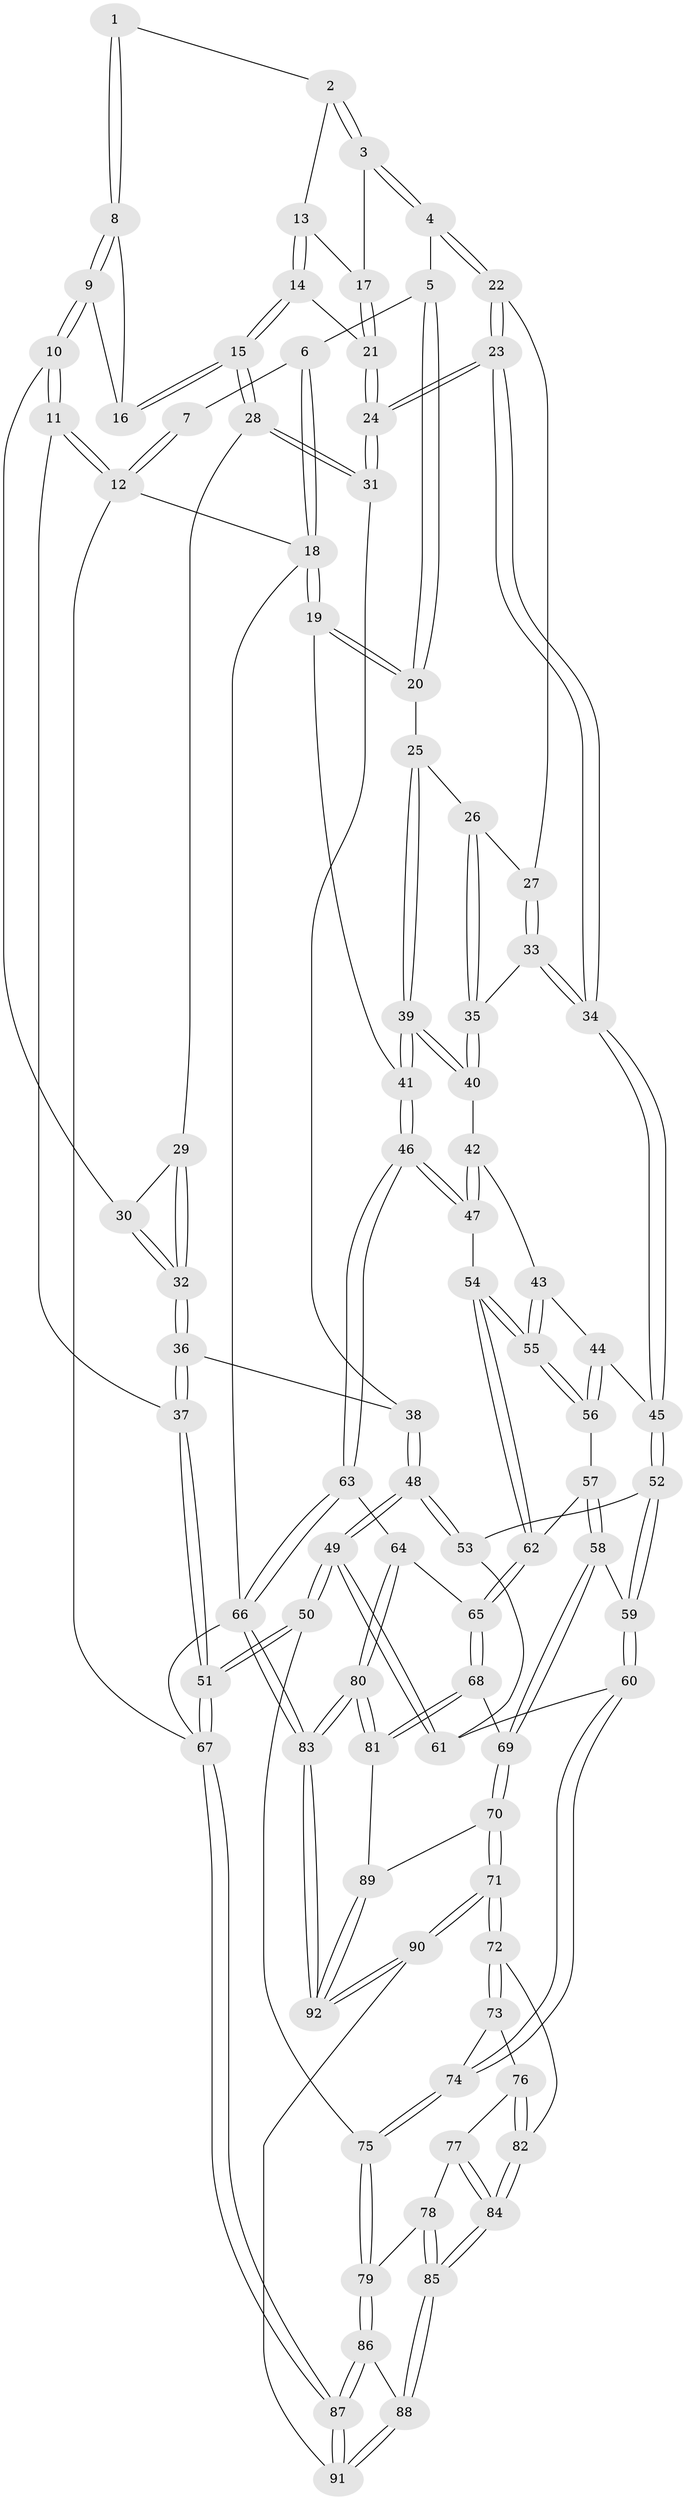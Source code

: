 // Generated by graph-tools (version 1.1) at 2025/51/03/09/25 03:51:09]
// undirected, 92 vertices, 227 edges
graph export_dot {
graph [start="1"]
  node [color=gray90,style=filled];
  1 [pos="+0.19697790523066183+0.026285823292851913"];
  2 [pos="+0.24563677910956463+0.0470846427657969"];
  3 [pos="+0.49139470048858114+0.05727157239198068"];
  4 [pos="+0.529707304677276+0.03602790773616394"];
  5 [pos="+0.6176787382952863+0"];
  6 [pos="+0.6292003937064236+0"];
  7 [pos="+0.13344845281620304+0"];
  8 [pos="+0.18136851384742034+0.06076467209125388"];
  9 [pos="+0+0.13930733436836076"];
  10 [pos="+0+0.14815153262722378"];
  11 [pos="+0+0.043954522252554286"];
  12 [pos="+0+0"];
  13 [pos="+0.288091368096278+0.14471243971214634"];
  14 [pos="+0.23215828550016857+0.19905508810380879"];
  15 [pos="+0.2225854886379659+0.204884232395828"];
  16 [pos="+0.19921681551893997+0.16307177285955302"];
  17 [pos="+0.4493852185555815+0.09472012209381368"];
  18 [pos="+1+0"];
  19 [pos="+1+0.10576044322446021"];
  20 [pos="+0.7426818395282814+0.1496697934242475"];
  21 [pos="+0.38167104480263164+0.20865228592626003"];
  22 [pos="+0.5345663981584183+0.16116560119366918"];
  23 [pos="+0.38396737181704677+0.42203682626621836"];
  24 [pos="+0.33954779493572634+0.3831232402882949"];
  25 [pos="+0.7662473190244751+0.2116525763081892"];
  26 [pos="+0.6427645741018662+0.27470855607417627"];
  27 [pos="+0.564752644437673+0.24132682108212225"];
  28 [pos="+0.21657813160963735+0.22953644016652067"];
  29 [pos="+0.1249588758564038+0.23418306205144063"];
  30 [pos="+0+0.169774988968206"];
  31 [pos="+0.26155425288741246+0.3554401346351686"];
  32 [pos="+0.08771150143349792+0.3604456896553354"];
  33 [pos="+0.5631062231967023+0.36955212712033497"];
  34 [pos="+0.39487346068328677+0.4378317468074247"];
  35 [pos="+0.6544375082540104+0.39514784537008363"];
  36 [pos="+0.09275197079186695+0.3856685549038473"];
  37 [pos="+0+0.45227964212220045"];
  38 [pos="+0.14143532670288203+0.4063847554523387"];
  39 [pos="+0.8484527802826598+0.3374039936439015"];
  40 [pos="+0.670101864929268+0.4037832715010311"];
  41 [pos="+1+0.41553744712443275"];
  42 [pos="+0.6700846882737788+0.40388742709329317"];
  43 [pos="+0.596258725854809+0.5085112097738945"];
  44 [pos="+0.4779615321606449+0.5137491519526023"];
  45 [pos="+0.3960545816068828+0.45157371505315275"];
  46 [pos="+1+0.5094957576408684"];
  47 [pos="+0.7122580616400467+0.5716073112817895"];
  48 [pos="+0.13058689641999038+0.6179557134237839"];
  49 [pos="+0.09344711533484273+0.6652314205792006"];
  50 [pos="+0.07848431625486302+0.6778942060237823"];
  51 [pos="+0+0.6896733887170261"];
  52 [pos="+0.3614808318362415+0.513990814431887"];
  53 [pos="+0.2757870727263034+0.5684394283257691"];
  54 [pos="+0.6680077891514196+0.6154986680814248"];
  55 [pos="+0.6596877974747026+0.6079558706645042"];
  56 [pos="+0.5013637761832319+0.5593874000218451"];
  57 [pos="+0.5090257779933814+0.6124471316405146"];
  58 [pos="+0.5009702780307284+0.6893105467772077"];
  59 [pos="+0.39279692443603553+0.6576200295642605"];
  60 [pos="+0.3449830258402492+0.7259440617730526"];
  61 [pos="+0.31519192479929486+0.7064953239752644"];
  62 [pos="+0.665714385891169+0.6302817402588503"];
  63 [pos="+1+0.5834734127099501"];
  64 [pos="+0.8716045539244706+0.7183066835712446"];
  65 [pos="+0.664000743381606+0.7043510019682229"];
  66 [pos="+1+1"];
  67 [pos="+0+1"];
  68 [pos="+0.6145916524694429+0.7685447416394973"];
  69 [pos="+0.5701746229873466+0.7949112075450987"];
  70 [pos="+0.5627035402758659+0.8082422480172128"];
  71 [pos="+0.5479021818451388+0.8268892125524405"];
  72 [pos="+0.4824016618292261+0.8243399202558761"];
  73 [pos="+0.35029257496161786+0.7612690768646794"];
  74 [pos="+0.34759531819995715+0.7559161604279527"];
  75 [pos="+0.15183218500245468+0.7823088483435047"];
  76 [pos="+0.32345769776957656+0.8141586880391595"];
  77 [pos="+0.2668688829236505+0.8373322174362862"];
  78 [pos="+0.1756860558603086+0.8060982655560891"];
  79 [pos="+0.15555770853515288+0.7923190307281537"];
  80 [pos="+0.8196352166116195+0.8762688301543182"];
  81 [pos="+0.814953242510936+0.8764693380752321"];
  82 [pos="+0.3480717807580561+0.9111180699980387"];
  83 [pos="+1+1"];
  84 [pos="+0.3049697594166241+0.9926736359720798"];
  85 [pos="+0.3003418706368217+1"];
  86 [pos="+0.14608439135483983+0.8386139852014359"];
  87 [pos="+0+1"];
  88 [pos="+0.29429782257010834+1"];
  89 [pos="+0.7328010702927166+0.9300869883673452"];
  90 [pos="+0.5466750380027741+1"];
  91 [pos="+0.2910693791264301+1"];
  92 [pos="+0.5778868454120497+1"];
  1 -- 2;
  1 -- 8;
  1 -- 8;
  2 -- 3;
  2 -- 3;
  2 -- 13;
  3 -- 4;
  3 -- 4;
  3 -- 17;
  4 -- 5;
  4 -- 22;
  4 -- 22;
  5 -- 6;
  5 -- 20;
  5 -- 20;
  6 -- 7;
  6 -- 18;
  6 -- 18;
  7 -- 12;
  7 -- 12;
  8 -- 9;
  8 -- 9;
  8 -- 16;
  9 -- 10;
  9 -- 10;
  9 -- 16;
  10 -- 11;
  10 -- 11;
  10 -- 30;
  11 -- 12;
  11 -- 12;
  11 -- 37;
  12 -- 18;
  12 -- 67;
  13 -- 14;
  13 -- 14;
  13 -- 17;
  14 -- 15;
  14 -- 15;
  14 -- 21;
  15 -- 16;
  15 -- 16;
  15 -- 28;
  15 -- 28;
  17 -- 21;
  17 -- 21;
  18 -- 19;
  18 -- 19;
  18 -- 66;
  19 -- 20;
  19 -- 20;
  19 -- 41;
  20 -- 25;
  21 -- 24;
  21 -- 24;
  22 -- 23;
  22 -- 23;
  22 -- 27;
  23 -- 24;
  23 -- 24;
  23 -- 34;
  23 -- 34;
  24 -- 31;
  24 -- 31;
  25 -- 26;
  25 -- 39;
  25 -- 39;
  26 -- 27;
  26 -- 35;
  26 -- 35;
  27 -- 33;
  27 -- 33;
  28 -- 29;
  28 -- 31;
  28 -- 31;
  29 -- 30;
  29 -- 32;
  29 -- 32;
  30 -- 32;
  30 -- 32;
  31 -- 38;
  32 -- 36;
  32 -- 36;
  33 -- 34;
  33 -- 34;
  33 -- 35;
  34 -- 45;
  34 -- 45;
  35 -- 40;
  35 -- 40;
  36 -- 37;
  36 -- 37;
  36 -- 38;
  37 -- 51;
  37 -- 51;
  38 -- 48;
  38 -- 48;
  39 -- 40;
  39 -- 40;
  39 -- 41;
  39 -- 41;
  40 -- 42;
  41 -- 46;
  41 -- 46;
  42 -- 43;
  42 -- 47;
  42 -- 47;
  43 -- 44;
  43 -- 55;
  43 -- 55;
  44 -- 45;
  44 -- 56;
  44 -- 56;
  45 -- 52;
  45 -- 52;
  46 -- 47;
  46 -- 47;
  46 -- 63;
  46 -- 63;
  47 -- 54;
  48 -- 49;
  48 -- 49;
  48 -- 53;
  48 -- 53;
  49 -- 50;
  49 -- 50;
  49 -- 61;
  49 -- 61;
  50 -- 51;
  50 -- 51;
  50 -- 75;
  51 -- 67;
  51 -- 67;
  52 -- 53;
  52 -- 59;
  52 -- 59;
  53 -- 61;
  54 -- 55;
  54 -- 55;
  54 -- 62;
  54 -- 62;
  55 -- 56;
  55 -- 56;
  56 -- 57;
  57 -- 58;
  57 -- 58;
  57 -- 62;
  58 -- 59;
  58 -- 69;
  58 -- 69;
  59 -- 60;
  59 -- 60;
  60 -- 61;
  60 -- 74;
  60 -- 74;
  62 -- 65;
  62 -- 65;
  63 -- 64;
  63 -- 66;
  63 -- 66;
  64 -- 65;
  64 -- 80;
  64 -- 80;
  65 -- 68;
  65 -- 68;
  66 -- 83;
  66 -- 83;
  66 -- 67;
  67 -- 87;
  67 -- 87;
  68 -- 69;
  68 -- 81;
  68 -- 81;
  69 -- 70;
  69 -- 70;
  70 -- 71;
  70 -- 71;
  70 -- 89;
  71 -- 72;
  71 -- 72;
  71 -- 90;
  71 -- 90;
  72 -- 73;
  72 -- 73;
  72 -- 82;
  73 -- 74;
  73 -- 76;
  74 -- 75;
  74 -- 75;
  75 -- 79;
  75 -- 79;
  76 -- 77;
  76 -- 82;
  76 -- 82;
  77 -- 78;
  77 -- 84;
  77 -- 84;
  78 -- 79;
  78 -- 85;
  78 -- 85;
  79 -- 86;
  79 -- 86;
  80 -- 81;
  80 -- 81;
  80 -- 83;
  80 -- 83;
  81 -- 89;
  82 -- 84;
  82 -- 84;
  83 -- 92;
  83 -- 92;
  84 -- 85;
  84 -- 85;
  85 -- 88;
  85 -- 88;
  86 -- 87;
  86 -- 87;
  86 -- 88;
  87 -- 91;
  87 -- 91;
  88 -- 91;
  88 -- 91;
  89 -- 92;
  89 -- 92;
  90 -- 91;
  90 -- 92;
  90 -- 92;
}
